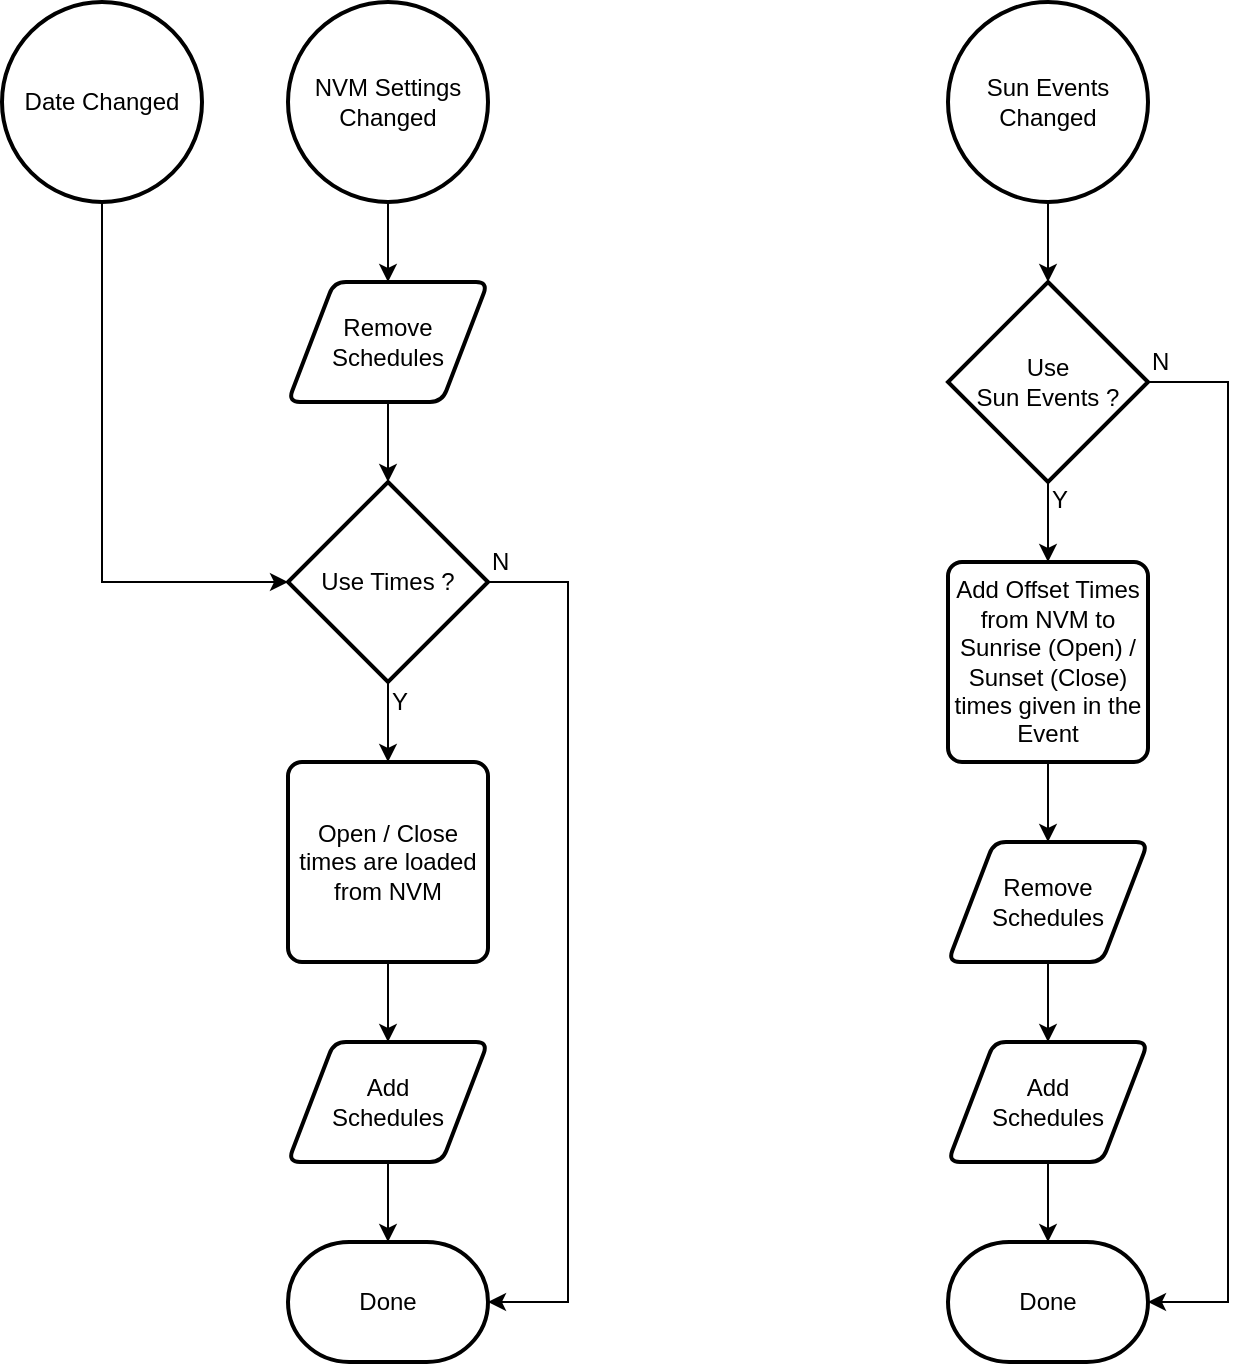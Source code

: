 <mxfile version="10.7.5" type="device"><diagram id="ABsqc7fGYFSx5MIq9HMu" name="Page-1"><mxGraphModel dx="1394" dy="808" grid="1" gridSize="10" guides="1" tooltips="1" connect="1" arrows="1" fold="1" page="1" pageScale="1" pageWidth="827" pageHeight="1169" math="0" shadow="0"><root><mxCell id="0"/><mxCell id="1" parent="0"/><mxCell id="ISnvdNIB8e11G1WRKLFT-37" style="edgeStyle=orthogonalEdgeStyle;rounded=0;orthogonalLoop=1;jettySize=auto;html=1;entryX=0.5;entryY=0;entryDx=0;entryDy=0;entryPerimeter=0;" parent="1" source="ISnvdNIB8e11G1WRKLFT-2" target="ISnvdNIB8e11G1WRKLFT-5" edge="1"><mxGeometry relative="1" as="geometry"/></mxCell><mxCell id="ISnvdNIB8e11G1WRKLFT-2" value="Sun Events Changed" style="strokeWidth=2;html=1;shape=mxgraph.flowchart.start_2;whiteSpace=wrap;" parent="1" vertex="1"><mxGeometry x="593" y="40" width="100" height="100" as="geometry"/></mxCell><mxCell id="ISnvdNIB8e11G1WRKLFT-25" style="edgeStyle=orthogonalEdgeStyle;rounded=0;orthogonalLoop=1;jettySize=auto;html=1;entryX=0.5;entryY=0;entryDx=0;entryDy=0;" parent="1" source="ISnvdNIB8e11G1WRKLFT-3" target="ISnvdNIB8e11G1WRKLFT-8" edge="1"><mxGeometry relative="1" as="geometry"/></mxCell><mxCell id="ISnvdNIB8e11G1WRKLFT-3" value="NVM Settings Changed" style="strokeWidth=2;html=1;shape=mxgraph.flowchart.start_2;whiteSpace=wrap;" parent="1" vertex="1"><mxGeometry x="263" y="40" width="100" height="100" as="geometry"/></mxCell><mxCell id="ISnvdNIB8e11G1WRKLFT-38" style="edgeStyle=orthogonalEdgeStyle;rounded=0;orthogonalLoop=1;jettySize=auto;html=1;exitX=0.5;exitY=1;exitDx=0;exitDy=0;exitPerimeter=0;entryX=0.5;entryY=0;entryDx=0;entryDy=0;" parent="1" source="ISnvdNIB8e11G1WRKLFT-5" target="ISnvdNIB8e11G1WRKLFT-13" edge="1"><mxGeometry relative="1" as="geometry"/></mxCell><mxCell id="ISnvdNIB8e11G1WRKLFT-42" style="edgeStyle=orthogonalEdgeStyle;rounded=0;orthogonalLoop=1;jettySize=auto;html=1;exitX=1;exitY=0.5;exitDx=0;exitDy=0;exitPerimeter=0;entryX=1;entryY=0.5;entryDx=0;entryDy=0;entryPerimeter=0;" parent="1" source="ISnvdNIB8e11G1WRKLFT-5" target="ISnvdNIB8e11G1WRKLFT-20" edge="1"><mxGeometry relative="1" as="geometry"><Array as="points"><mxPoint x="733" y="230"/><mxPoint x="733" y="690"/></Array></mxGeometry></mxCell><mxCell id="ISnvdNIB8e11G1WRKLFT-5" value="Use&lt;br&gt;Sun Events ?" style="strokeWidth=2;html=1;shape=mxgraph.flowchart.decision;whiteSpace=wrap;" parent="1" vertex="1"><mxGeometry x="593" y="180" width="100" height="100" as="geometry"/></mxCell><mxCell id="ISnvdNIB8e11G1WRKLFT-49" style="edgeStyle=orthogonalEdgeStyle;rounded=0;orthogonalLoop=1;jettySize=auto;html=1;entryX=0.5;entryY=0;entryDx=0;entryDy=0;entryPerimeter=0;" parent="1" source="ISnvdNIB8e11G1WRKLFT-8" target="ISnvdNIB8e11G1WRKLFT-16" edge="1"><mxGeometry relative="1" as="geometry"/></mxCell><mxCell id="ISnvdNIB8e11G1WRKLFT-8" value="Remove Schedules" style="verticalLabelPosition=middle;verticalAlign=middle;html=1;strokeWidth=2;shape=parallelogram;perimeter=parallelogramPerimeter;whiteSpace=wrap;rounded=1;arcSize=12;size=0.23;labelPosition=center;align=center;" parent="1" vertex="1"><mxGeometry x="263" y="180" width="100" height="60" as="geometry"/></mxCell><mxCell id="ISnvdNIB8e11G1WRKLFT-34" style="edgeStyle=orthogonalEdgeStyle;rounded=0;orthogonalLoop=1;jettySize=auto;html=1;exitX=0.5;exitY=1;exitDx=0;exitDy=0;entryX=0.5;entryY=0;entryDx=0;entryDy=0;entryPerimeter=0;" parent="1" source="ISnvdNIB8e11G1WRKLFT-9" target="ISnvdNIB8e11G1WRKLFT-19" edge="1"><mxGeometry relative="1" as="geometry"/></mxCell><mxCell id="ISnvdNIB8e11G1WRKLFT-9" value="Add&lt;br&gt;Schedules" style="verticalLabelPosition=middle;verticalAlign=middle;html=1;strokeWidth=2;shape=parallelogram;perimeter=parallelogramPerimeter;whiteSpace=wrap;rounded=1;arcSize=12;size=0.23;labelPosition=center;align=center;" parent="1" vertex="1"><mxGeometry x="263" y="560" width="100" height="60" as="geometry"/></mxCell><mxCell id="ISnvdNIB8e11G1WRKLFT-39" style="edgeStyle=orthogonalEdgeStyle;rounded=0;orthogonalLoop=1;jettySize=auto;html=1;exitX=0.5;exitY=1;exitDx=0;exitDy=0;entryX=0.5;entryY=0;entryDx=0;entryDy=0;" parent="1" source="ISnvdNIB8e11G1WRKLFT-13" target="ISnvdNIB8e11G1WRKLFT-17" edge="1"><mxGeometry relative="1" as="geometry"/></mxCell><mxCell id="ISnvdNIB8e11G1WRKLFT-13" value="Add Offset Times from NVM to Sunrise (Open) / Sunset (Close) times given in the Event" style="rounded=1;whiteSpace=wrap;html=1;absoluteArcSize=1;arcSize=14;strokeWidth=2;" parent="1" vertex="1"><mxGeometry x="593" y="320" width="100" height="100" as="geometry"/></mxCell><mxCell id="ISnvdNIB8e11G1WRKLFT-33" style="edgeStyle=orthogonalEdgeStyle;rounded=0;orthogonalLoop=1;jettySize=auto;html=1;exitX=0.5;exitY=1;exitDx=0;exitDy=0;entryX=0.5;entryY=0;entryDx=0;entryDy=0;" parent="1" source="ISnvdNIB8e11G1WRKLFT-14" target="ISnvdNIB8e11G1WRKLFT-9" edge="1"><mxGeometry relative="1" as="geometry"/></mxCell><mxCell id="ISnvdNIB8e11G1WRKLFT-14" value="Open / Close times are loaded from NVM" style="rounded=1;whiteSpace=wrap;html=1;absoluteArcSize=1;arcSize=14;strokeWidth=2;" parent="1" vertex="1"><mxGeometry x="263" y="420" width="100" height="100" as="geometry"/></mxCell><mxCell id="_E7WmKaZ6Qoe06E3mSaS-1" style="edgeStyle=orthogonalEdgeStyle;rounded=0;orthogonalLoop=1;jettySize=auto;html=1;entryX=0;entryY=0.5;entryDx=0;entryDy=0;entryPerimeter=0;" edge="1" parent="1" source="ISnvdNIB8e11G1WRKLFT-15" target="ISnvdNIB8e11G1WRKLFT-16"><mxGeometry relative="1" as="geometry"><mxPoint x="190" y="320" as="targetPoint"/><Array as="points"><mxPoint x="170" y="330"/></Array></mxGeometry></mxCell><mxCell id="ISnvdNIB8e11G1WRKLFT-15" value="Date Changed" style="strokeWidth=2;html=1;shape=mxgraph.flowchart.start_2;whiteSpace=wrap;" parent="1" vertex="1"><mxGeometry x="120" y="40" width="100" height="100" as="geometry"/></mxCell><mxCell id="ISnvdNIB8e11G1WRKLFT-32" style="edgeStyle=orthogonalEdgeStyle;rounded=0;orthogonalLoop=1;jettySize=auto;html=1;exitX=0.5;exitY=1;exitDx=0;exitDy=0;exitPerimeter=0;entryX=0.5;entryY=0;entryDx=0;entryDy=0;" parent="1" source="ISnvdNIB8e11G1WRKLFT-16" target="ISnvdNIB8e11G1WRKLFT-14" edge="1"><mxGeometry relative="1" as="geometry"/></mxCell><mxCell id="ISnvdNIB8e11G1WRKLFT-35" style="edgeStyle=orthogonalEdgeStyle;rounded=0;orthogonalLoop=1;jettySize=auto;html=1;exitX=1;exitY=0.5;exitDx=0;exitDy=0;exitPerimeter=0;entryX=1;entryY=0.5;entryDx=0;entryDy=0;entryPerimeter=0;" parent="1" source="ISnvdNIB8e11G1WRKLFT-16" target="ISnvdNIB8e11G1WRKLFT-19" edge="1"><mxGeometry relative="1" as="geometry"><Array as="points"><mxPoint x="403" y="330"/><mxPoint x="403" y="690"/></Array></mxGeometry></mxCell><mxCell id="ISnvdNIB8e11G1WRKLFT-16" value="Use Times ?" style="strokeWidth=2;html=1;shape=mxgraph.flowchart.decision;whiteSpace=wrap;" parent="1" vertex="1"><mxGeometry x="263" y="280" width="100" height="100" as="geometry"/></mxCell><mxCell id="ISnvdNIB8e11G1WRKLFT-40" style="edgeStyle=orthogonalEdgeStyle;rounded=0;orthogonalLoop=1;jettySize=auto;html=1;exitX=0.5;exitY=1;exitDx=0;exitDy=0;entryX=0.5;entryY=0;entryDx=0;entryDy=0;" parent="1" source="ISnvdNIB8e11G1WRKLFT-17" target="ISnvdNIB8e11G1WRKLFT-18" edge="1"><mxGeometry relative="1" as="geometry"/></mxCell><mxCell id="ISnvdNIB8e11G1WRKLFT-17" value="Remove Schedules" style="verticalLabelPosition=middle;verticalAlign=middle;html=1;strokeWidth=2;shape=parallelogram;perimeter=parallelogramPerimeter;whiteSpace=wrap;rounded=1;arcSize=12;size=0.23;labelPosition=center;align=center;" parent="1" vertex="1"><mxGeometry x="593" y="460" width="100" height="60" as="geometry"/></mxCell><mxCell id="ISnvdNIB8e11G1WRKLFT-41" style="edgeStyle=orthogonalEdgeStyle;rounded=0;orthogonalLoop=1;jettySize=auto;html=1;exitX=0.5;exitY=1;exitDx=0;exitDy=0;entryX=0.5;entryY=0;entryDx=0;entryDy=0;entryPerimeter=0;" parent="1" source="ISnvdNIB8e11G1WRKLFT-18" target="ISnvdNIB8e11G1WRKLFT-20" edge="1"><mxGeometry relative="1" as="geometry"/></mxCell><mxCell id="ISnvdNIB8e11G1WRKLFT-18" value="Add&lt;br&gt;Schedules" style="verticalLabelPosition=middle;verticalAlign=middle;html=1;strokeWidth=2;shape=parallelogram;perimeter=parallelogramPerimeter;whiteSpace=wrap;rounded=1;arcSize=12;size=0.23;labelPosition=center;align=center;" parent="1" vertex="1"><mxGeometry x="593" y="560" width="100" height="60" as="geometry"/></mxCell><mxCell id="ISnvdNIB8e11G1WRKLFT-19" value="Done" style="strokeWidth=2;html=1;shape=mxgraph.flowchart.terminator;whiteSpace=wrap;" parent="1" vertex="1"><mxGeometry x="263" y="660" width="100" height="60" as="geometry"/></mxCell><mxCell id="ISnvdNIB8e11G1WRKLFT-20" value="Done" style="strokeWidth=2;html=1;shape=mxgraph.flowchart.terminator;whiteSpace=wrap;" parent="1" vertex="1"><mxGeometry x="593" y="660" width="100" height="60" as="geometry"/></mxCell><mxCell id="ISnvdNIB8e11G1WRKLFT-44" value="N" style="text;html=1;resizable=0;points=[];autosize=1;align=left;verticalAlign=top;spacingTop=-4;" parent="1" vertex="1"><mxGeometry x="693" y="210" width="20" height="20" as="geometry"/></mxCell><mxCell id="ISnvdNIB8e11G1WRKLFT-45" value="Y" style="text;html=1;resizable=0;points=[];autosize=1;align=left;verticalAlign=top;spacingTop=-4;" parent="1" vertex="1"><mxGeometry x="313" y="380" width="20" height="20" as="geometry"/></mxCell><mxCell id="ISnvdNIB8e11G1WRKLFT-46" value="Y" style="text;html=1;resizable=0;points=[];autosize=1;align=left;verticalAlign=top;spacingTop=-4;" parent="1" vertex="1"><mxGeometry x="643" y="279" width="20" height="20" as="geometry"/></mxCell><mxCell id="ISnvdNIB8e11G1WRKLFT-48" value="N" style="text;html=1;resizable=0;points=[];autosize=1;align=left;verticalAlign=top;spacingTop=-4;" parent="1" vertex="1"><mxGeometry x="363" y="310" width="20" height="20" as="geometry"/></mxCell></root></mxGraphModel></diagram></mxfile>